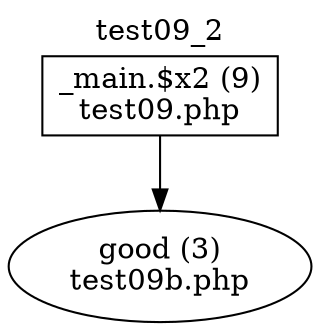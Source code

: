 digraph cfg {
  label="test09_2";
  labelloc=t;
  n1 [shape=box, label="_main.$x2 (9)\ntest09.php"];
  n2 [shape=ellipse, label="good (3)\ntest09b.php"];
  n1 -> n2;
}
